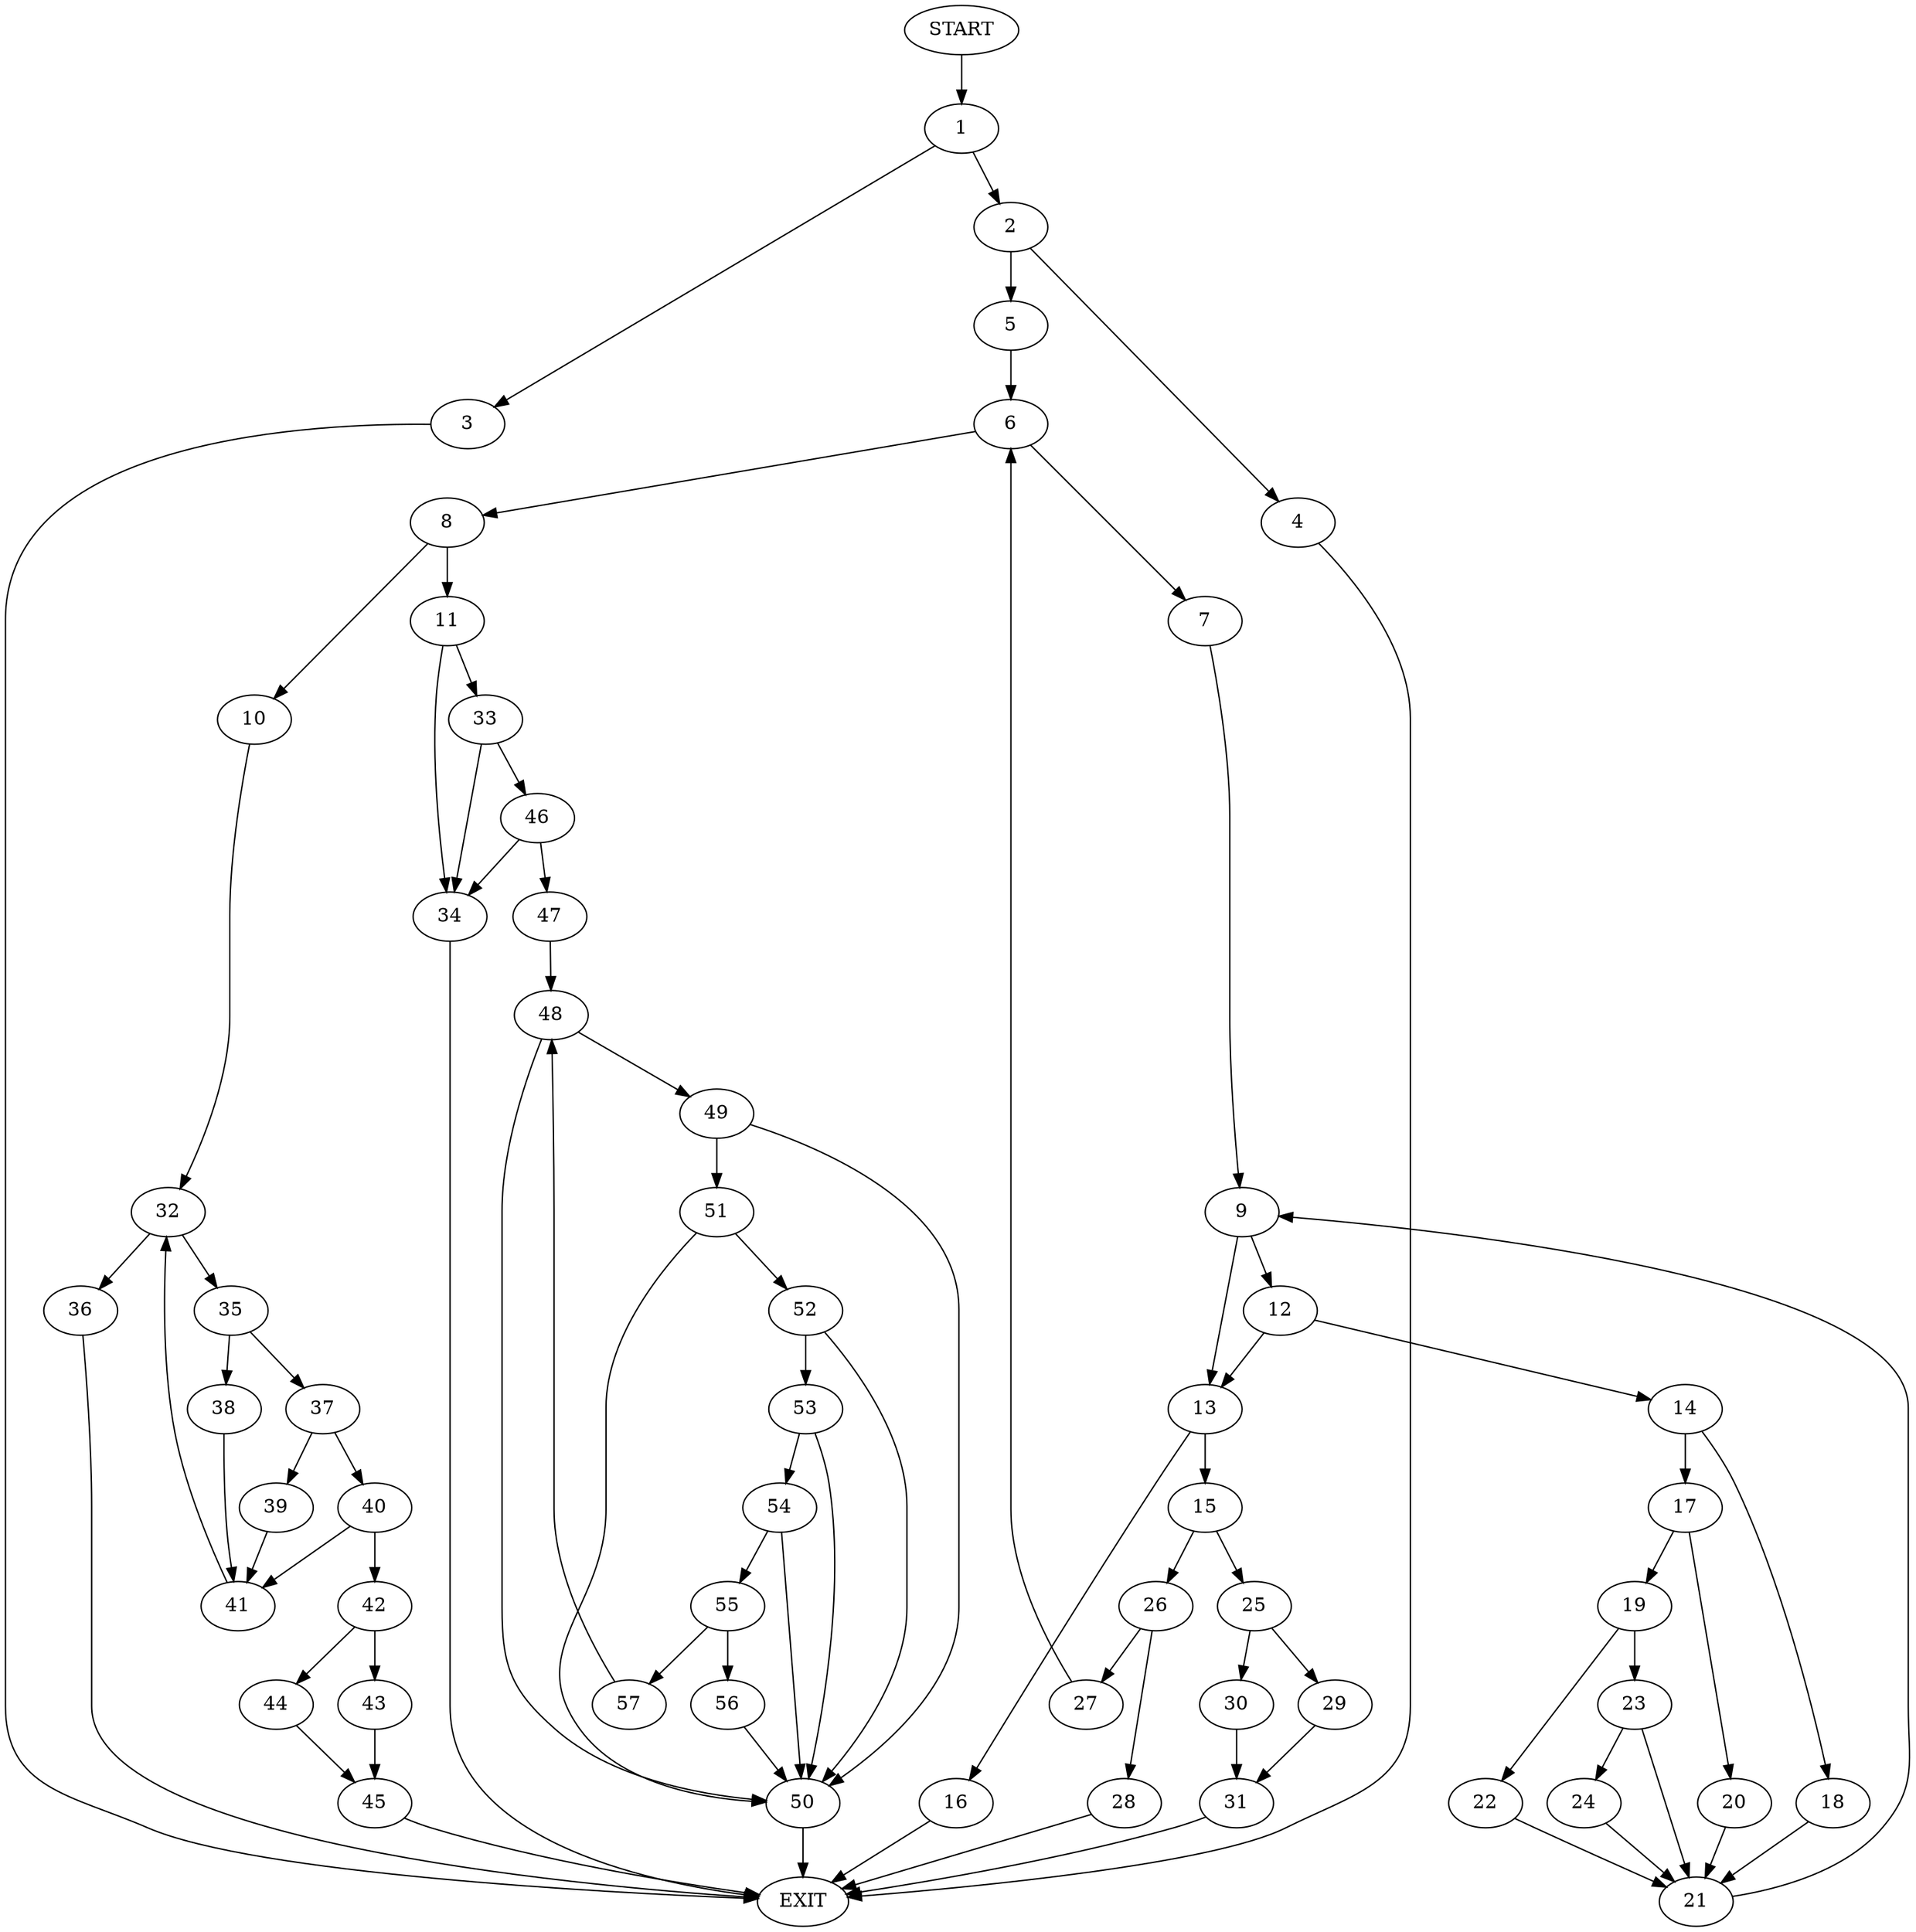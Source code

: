 digraph {
0 [label="START"]
58 [label="EXIT"]
0 -> 1
1 -> 2
1 -> 3
3 -> 58
2 -> 4
2 -> 5
4 -> 58
5 -> 6
6 -> 7
6 -> 8
7 -> 9
8 -> 10
8 -> 11
9 -> 12
9 -> 13
12 -> 13
12 -> 14
13 -> 15
13 -> 16
14 -> 17
14 -> 18
17 -> 19
17 -> 20
18 -> 21
21 -> 9
19 -> 22
19 -> 23
20 -> 21
22 -> 21
23 -> 24
23 -> 21
24 -> 21
15 -> 25
15 -> 26
16 -> 58
26 -> 27
26 -> 28
25 -> 29
25 -> 30
30 -> 31
29 -> 31
31 -> 58
28 -> 58
27 -> 6
10 -> 32
11 -> 33
11 -> 34
32 -> 35
32 -> 36
35 -> 37
35 -> 38
36 -> 58
37 -> 39
37 -> 40
38 -> 41
41 -> 32
39 -> 41
40 -> 42
40 -> 41
42 -> 43
42 -> 44
43 -> 45
44 -> 45
45 -> 58
34 -> 58
33 -> 46
33 -> 34
46 -> 47
46 -> 34
47 -> 48
48 -> 49
48 -> 50
49 -> 50
49 -> 51
50 -> 58
51 -> 50
51 -> 52
52 -> 50
52 -> 53
53 -> 50
53 -> 54
54 -> 55
54 -> 50
55 -> 56
55 -> 57
56 -> 50
57 -> 48
}
